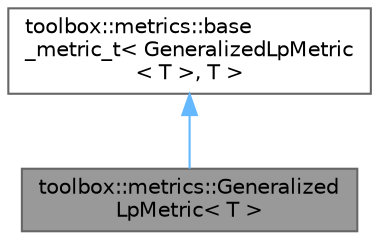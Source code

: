 digraph "toolbox::metrics::GeneralizedLpMetric&lt; T &gt;"
{
 // LATEX_PDF_SIZE
  bgcolor="transparent";
  edge [fontname=Helvetica,fontsize=10,labelfontname=Helvetica,labelfontsize=10];
  node [fontname=Helvetica,fontsize=10,shape=box,height=0.2,width=0.4];
  Node1 [id="Node000001",label="toolbox::metrics::Generalized\lLpMetric\< T \>",height=0.2,width=0.4,color="gray40", fillcolor="grey60", style="filled", fontcolor="black",tooltip=" "];
  Node2 -> Node1 [id="edge1_Node000001_Node000002",dir="back",color="steelblue1",style="solid",tooltip=" "];
  Node2 [id="Node000002",label="toolbox::metrics::base\l_metric_t\< GeneralizedLpMetric\l\< T \>, T \>",height=0.2,width=0.4,color="gray40", fillcolor="white", style="filled",URL="$classtoolbox_1_1metrics_1_1base__metric__t.html",tooltip=" "];
}
